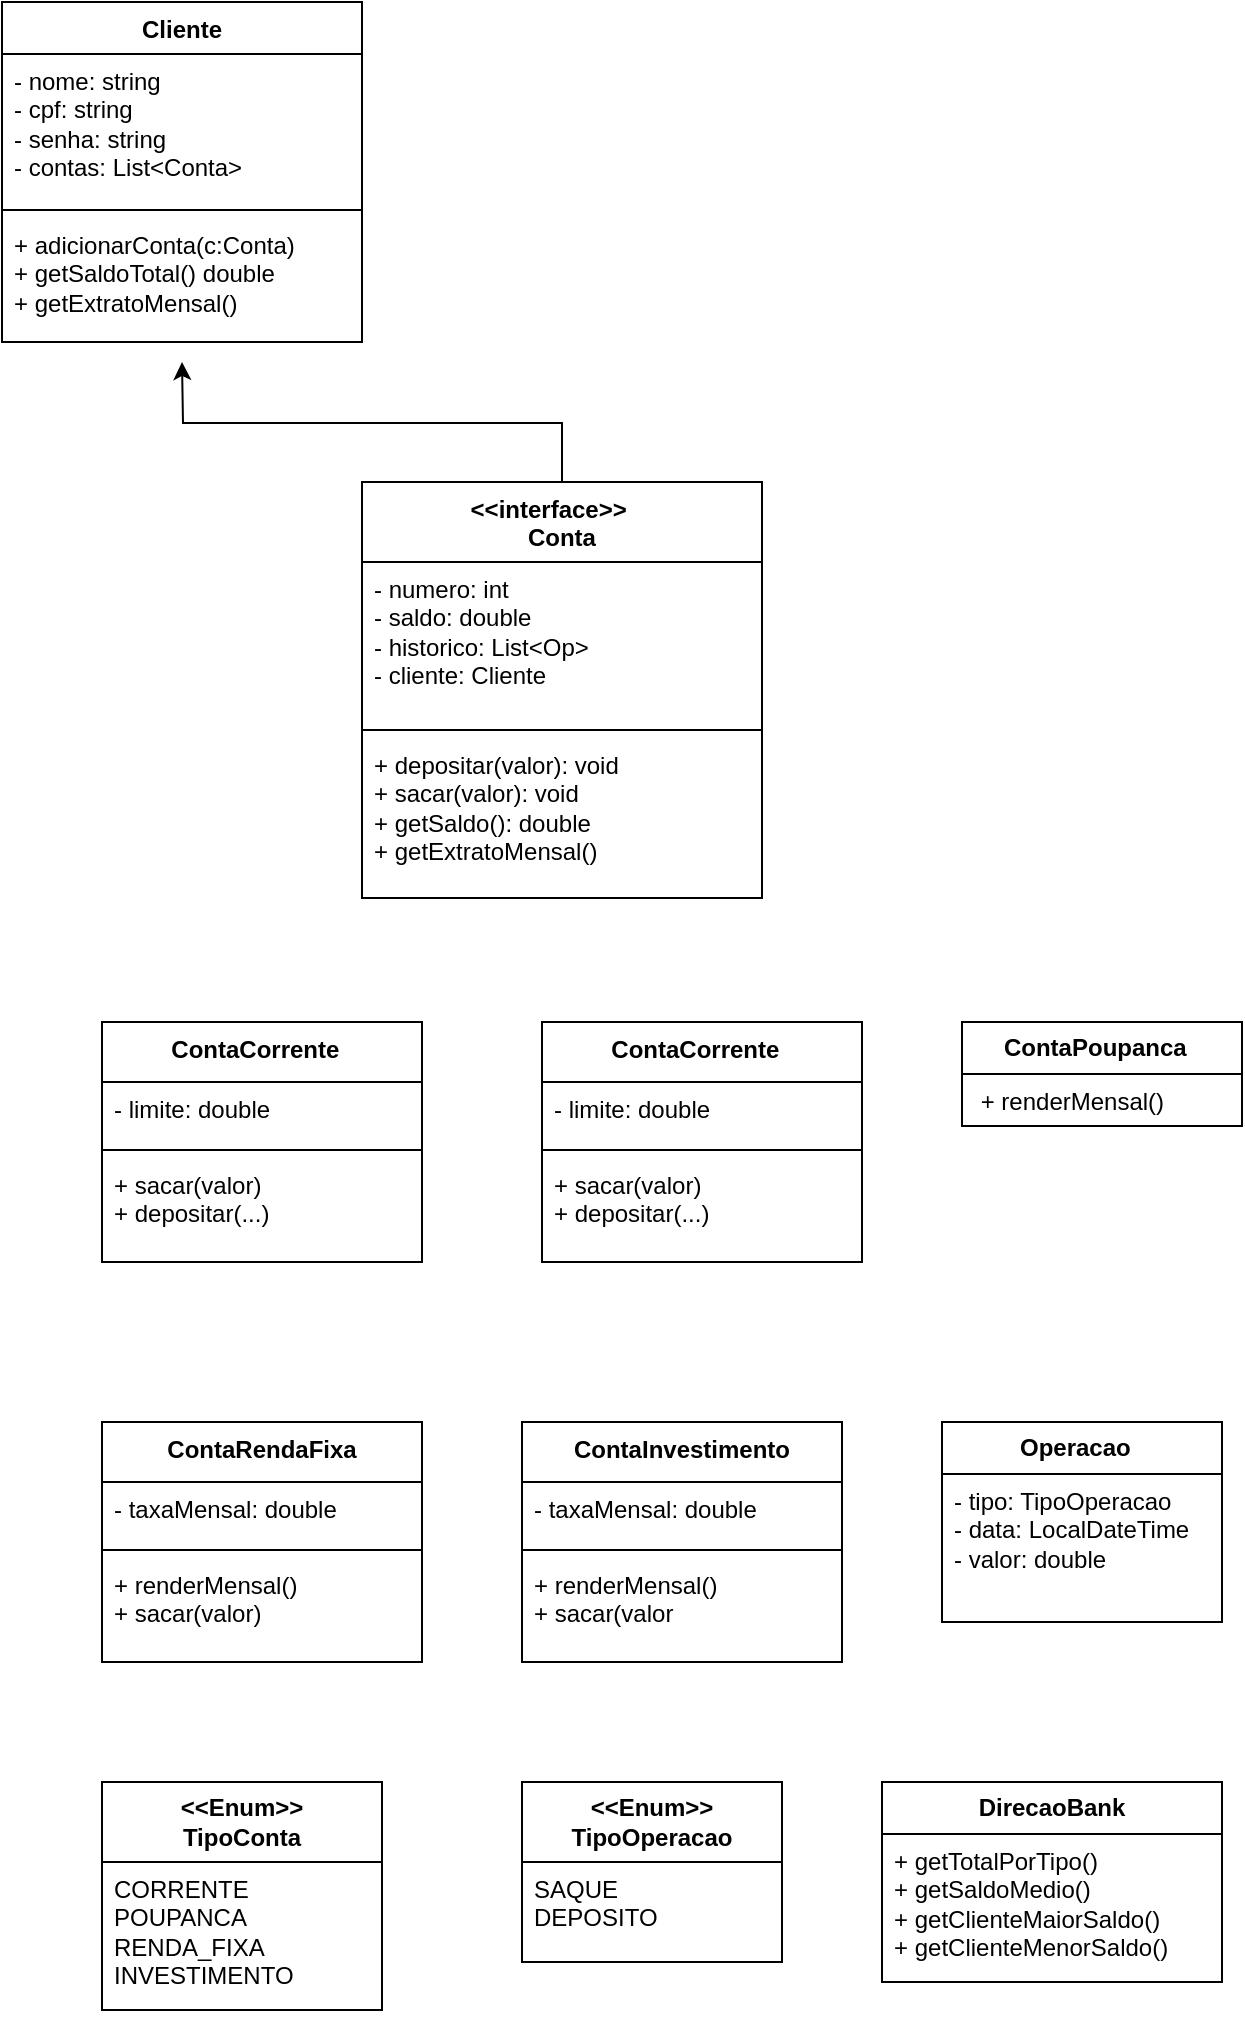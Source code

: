 <mxfile version="27.0.8" pages="2">
  <diagram name="XuBank UML" id="6rEv5DJcEVjU3SKbFaAx">
    <mxGraphModel dx="1084" dy="378" grid="1" gridSize="10" guides="1" tooltips="1" connect="1" arrows="1" fold="1" page="1" pageScale="1" pageWidth="827" pageHeight="1169" math="0" shadow="0">
      <root>
        <mxCell id="0" />
        <mxCell id="1" parent="0" />
        <mxCell id="gsN04NWwEgsww0d0RLR5-5" value="Cliente" style="swimlane;fontStyle=1;align=center;verticalAlign=top;childLayout=stackLayout;horizontal=1;startSize=26;horizontalStack=0;resizeParent=1;resizeParentMax=0;resizeLast=0;collapsible=1;marginBottom=0;whiteSpace=wrap;html=1;" vertex="1" parent="1">
          <mxGeometry x="90" y="150" width="180" height="170" as="geometry" />
        </mxCell>
        <mxCell id="gsN04NWwEgsww0d0RLR5-6" value="- nome: string&lt;div&gt;- cpf: string&lt;/div&gt;&lt;div&gt;- senha: string&lt;/div&gt;&lt;div&gt;- contas: List&amp;lt;Conta&amp;gt;&lt;/div&gt;" style="text;strokeColor=none;fillColor=none;align=left;verticalAlign=top;spacingLeft=4;spacingRight=4;overflow=hidden;rotatable=0;points=[[0,0.5],[1,0.5]];portConstraint=eastwest;whiteSpace=wrap;html=1;" vertex="1" parent="gsN04NWwEgsww0d0RLR5-5">
          <mxGeometry y="26" width="180" height="74" as="geometry" />
        </mxCell>
        <mxCell id="gsN04NWwEgsww0d0RLR5-7" value="" style="line;strokeWidth=1;fillColor=none;align=left;verticalAlign=middle;spacingTop=-1;spacingLeft=3;spacingRight=3;rotatable=0;labelPosition=right;points=[];portConstraint=eastwest;strokeColor=inherit;" vertex="1" parent="gsN04NWwEgsww0d0RLR5-5">
          <mxGeometry y="100" width="180" height="8" as="geometry" />
        </mxCell>
        <mxCell id="gsN04NWwEgsww0d0RLR5-8" value="+ adicionarConta(c:Conta)&lt;div&gt;+ getSaldoTotal() double&lt;/div&gt;&lt;div&gt;+ getExtratoMensal()&lt;/div&gt;" style="text;strokeColor=none;fillColor=none;align=left;verticalAlign=top;spacingLeft=4;spacingRight=4;overflow=hidden;rotatable=0;points=[[0,0.5],[1,0.5]];portConstraint=eastwest;whiteSpace=wrap;html=1;" vertex="1" parent="gsN04NWwEgsww0d0RLR5-5">
          <mxGeometry y="108" width="180" height="62" as="geometry" />
        </mxCell>
        <mxCell id="gsN04NWwEgsww0d0RLR5-15" style="edgeStyle=orthogonalEdgeStyle;rounded=0;orthogonalLoop=1;jettySize=auto;html=1;exitX=0.5;exitY=0;exitDx=0;exitDy=0;" edge="1" parent="1" source="gsN04NWwEgsww0d0RLR5-10">
          <mxGeometry relative="1" as="geometry">
            <mxPoint x="180" y="330" as="targetPoint" />
          </mxGeometry>
        </mxCell>
        <mxCell id="gsN04NWwEgsww0d0RLR5-10" value="&lt;div&gt;&amp;lt;&amp;lt;interface&amp;gt;&amp;gt;&amp;nbsp; &amp;nbsp;&amp;nbsp;&lt;/div&gt;&lt;div&gt;Conta&lt;/div&gt;" style="swimlane;fontStyle=1;align=center;verticalAlign=top;childLayout=stackLayout;horizontal=1;startSize=40;horizontalStack=0;resizeParent=1;resizeParentMax=0;resizeLast=0;collapsible=1;marginBottom=0;whiteSpace=wrap;html=1;" vertex="1" parent="1">
          <mxGeometry x="270" y="390" width="200" height="208" as="geometry" />
        </mxCell>
        <mxCell id="gsN04NWwEgsww0d0RLR5-11" value="&lt;div&gt;- numero: int&amp;nbsp; &amp;nbsp; &amp;nbsp; &amp;nbsp; &amp;nbsp;&amp;nbsp;&lt;/div&gt;&lt;div&gt;- saldo: double&amp;nbsp; &amp;nbsp; &amp;nbsp; &amp;nbsp;&amp;nbsp;&lt;/div&gt;&lt;div&gt;- historico: List&amp;lt;Op&amp;gt;&amp;nbsp;&amp;nbsp;&lt;/div&gt;&lt;div&gt;- cliente: Cliente&amp;nbsp;&lt;/div&gt;" style="text;strokeColor=none;fillColor=none;align=left;verticalAlign=top;spacingLeft=4;spacingRight=4;overflow=hidden;rotatable=0;points=[[0,0.5],[1,0.5]];portConstraint=eastwest;whiteSpace=wrap;html=1;" vertex="1" parent="gsN04NWwEgsww0d0RLR5-10">
          <mxGeometry y="40" width="200" height="80" as="geometry" />
        </mxCell>
        <mxCell id="gsN04NWwEgsww0d0RLR5-12" value="" style="line;strokeWidth=1;fillColor=none;align=left;verticalAlign=middle;spacingTop=-1;spacingLeft=3;spacingRight=3;rotatable=0;labelPosition=right;points=[];portConstraint=eastwest;strokeColor=inherit;" vertex="1" parent="gsN04NWwEgsww0d0RLR5-10">
          <mxGeometry y="120" width="200" height="8" as="geometry" />
        </mxCell>
        <mxCell id="gsN04NWwEgsww0d0RLR5-13" value="&lt;div&gt;+ depositar(valor): void&lt;/div&gt;&lt;div&gt;+ sacar(valor): void&amp;nbsp; &amp;nbsp;&lt;/div&gt;&lt;div&gt;+ getSaldo(): double&amp;nbsp; &amp;nbsp;&lt;/div&gt;&lt;div&gt;+ getExtratoMensal()&lt;/div&gt;" style="text;strokeColor=none;fillColor=none;align=left;verticalAlign=top;spacingLeft=4;spacingRight=4;overflow=hidden;rotatable=0;points=[[0,0.5],[1,0.5]];portConstraint=eastwest;whiteSpace=wrap;html=1;" vertex="1" parent="gsN04NWwEgsww0d0RLR5-10">
          <mxGeometry y="128" width="200" height="80" as="geometry" />
        </mxCell>
        <mxCell id="gsN04NWwEgsww0d0RLR5-16" value="ContaCorrente&amp;nbsp;&amp;nbsp;" style="swimlane;fontStyle=1;align=center;verticalAlign=top;childLayout=stackLayout;horizontal=1;startSize=30;horizontalStack=0;resizeParent=1;resizeParentMax=0;resizeLast=0;collapsible=1;marginBottom=0;whiteSpace=wrap;html=1;" vertex="1" parent="1">
          <mxGeometry x="140" y="660" width="160" height="120" as="geometry" />
        </mxCell>
        <mxCell id="gsN04NWwEgsww0d0RLR5-17" value="- limite: double" style="text;strokeColor=none;fillColor=none;align=left;verticalAlign=top;spacingLeft=4;spacingRight=4;overflow=hidden;rotatable=0;points=[[0,0.5],[1,0.5]];portConstraint=eastwest;whiteSpace=wrap;html=1;" vertex="1" parent="gsN04NWwEgsww0d0RLR5-16">
          <mxGeometry y="30" width="160" height="30" as="geometry" />
        </mxCell>
        <mxCell id="gsN04NWwEgsww0d0RLR5-18" value="" style="line;strokeWidth=1;fillColor=none;align=left;verticalAlign=middle;spacingTop=-1;spacingLeft=3;spacingRight=3;rotatable=0;labelPosition=right;points=[];portConstraint=eastwest;strokeColor=inherit;" vertex="1" parent="gsN04NWwEgsww0d0RLR5-16">
          <mxGeometry y="60" width="160" height="8" as="geometry" />
        </mxCell>
        <mxCell id="gsN04NWwEgsww0d0RLR5-19" value="+ sacar(valor)&lt;div&gt;+ depositar(...)&lt;/div&gt;" style="text;strokeColor=none;fillColor=none;align=left;verticalAlign=top;spacingLeft=4;spacingRight=4;overflow=hidden;rotatable=0;points=[[0,0.5],[1,0.5]];portConstraint=eastwest;whiteSpace=wrap;html=1;" vertex="1" parent="gsN04NWwEgsww0d0RLR5-16">
          <mxGeometry y="68" width="160" height="52" as="geometry" />
        </mxCell>
        <mxCell id="gsN04NWwEgsww0d0RLR5-21" value="ContaCorrente&amp;nbsp;&amp;nbsp;" style="swimlane;fontStyle=1;align=center;verticalAlign=top;childLayout=stackLayout;horizontal=1;startSize=30;horizontalStack=0;resizeParent=1;resizeParentMax=0;resizeLast=0;collapsible=1;marginBottom=0;whiteSpace=wrap;html=1;" vertex="1" parent="1">
          <mxGeometry x="360" y="660" width="160" height="120" as="geometry" />
        </mxCell>
        <mxCell id="gsN04NWwEgsww0d0RLR5-22" value="- limite: double" style="text;strokeColor=none;fillColor=none;align=left;verticalAlign=top;spacingLeft=4;spacingRight=4;overflow=hidden;rotatable=0;points=[[0,0.5],[1,0.5]];portConstraint=eastwest;whiteSpace=wrap;html=1;" vertex="1" parent="gsN04NWwEgsww0d0RLR5-21">
          <mxGeometry y="30" width="160" height="30" as="geometry" />
        </mxCell>
        <mxCell id="gsN04NWwEgsww0d0RLR5-23" value="" style="line;strokeWidth=1;fillColor=none;align=left;verticalAlign=middle;spacingTop=-1;spacingLeft=3;spacingRight=3;rotatable=0;labelPosition=right;points=[];portConstraint=eastwest;strokeColor=inherit;" vertex="1" parent="gsN04NWwEgsww0d0RLR5-21">
          <mxGeometry y="60" width="160" height="8" as="geometry" />
        </mxCell>
        <mxCell id="gsN04NWwEgsww0d0RLR5-24" value="+ sacar(valor)&lt;div&gt;+ depositar(...)&lt;/div&gt;" style="text;strokeColor=none;fillColor=none;align=left;verticalAlign=top;spacingLeft=4;spacingRight=4;overflow=hidden;rotatable=0;points=[[0,0.5],[1,0.5]];portConstraint=eastwest;whiteSpace=wrap;html=1;" vertex="1" parent="gsN04NWwEgsww0d0RLR5-21">
          <mxGeometry y="68" width="160" height="52" as="geometry" />
        </mxCell>
        <mxCell id="gsN04NWwEgsww0d0RLR5-25" value="&lt;b&gt;ContaPoupanca&amp;nbsp;&amp;nbsp;&lt;/b&gt;" style="swimlane;fontStyle=0;childLayout=stackLayout;horizontal=1;startSize=26;fillColor=none;horizontalStack=0;resizeParent=1;resizeParentMax=0;resizeLast=0;collapsible=1;marginBottom=0;whiteSpace=wrap;html=1;" vertex="1" parent="1">
          <mxGeometry x="570" y="660" width="140" height="52" as="geometry" />
        </mxCell>
        <mxCell id="gsN04NWwEgsww0d0RLR5-26" value="&amp;nbsp;+ renderMensal()" style="text;strokeColor=none;fillColor=none;align=left;verticalAlign=top;spacingLeft=4;spacingRight=4;overflow=hidden;rotatable=0;points=[[0,0.5],[1,0.5]];portConstraint=eastwest;whiteSpace=wrap;html=1;" vertex="1" parent="gsN04NWwEgsww0d0RLR5-25">
          <mxGeometry y="26" width="140" height="26" as="geometry" />
        </mxCell>
        <mxCell id="gsN04NWwEgsww0d0RLR5-29" value="ContaRendaFixa" style="swimlane;fontStyle=1;align=center;verticalAlign=top;childLayout=stackLayout;horizontal=1;startSize=30;horizontalStack=0;resizeParent=1;resizeParentMax=0;resizeLast=0;collapsible=1;marginBottom=0;whiteSpace=wrap;html=1;" vertex="1" parent="1">
          <mxGeometry x="140" y="860" width="160" height="120" as="geometry" />
        </mxCell>
        <mxCell id="gsN04NWwEgsww0d0RLR5-30" value="- taxaMensal: double" style="text;strokeColor=none;fillColor=none;align=left;verticalAlign=top;spacingLeft=4;spacingRight=4;overflow=hidden;rotatable=0;points=[[0,0.5],[1,0.5]];portConstraint=eastwest;whiteSpace=wrap;html=1;" vertex="1" parent="gsN04NWwEgsww0d0RLR5-29">
          <mxGeometry y="30" width="160" height="30" as="geometry" />
        </mxCell>
        <mxCell id="gsN04NWwEgsww0d0RLR5-31" value="" style="line;strokeWidth=1;fillColor=none;align=left;verticalAlign=middle;spacingTop=-1;spacingLeft=3;spacingRight=3;rotatable=0;labelPosition=right;points=[];portConstraint=eastwest;strokeColor=inherit;" vertex="1" parent="gsN04NWwEgsww0d0RLR5-29">
          <mxGeometry y="60" width="160" height="8" as="geometry" />
        </mxCell>
        <mxCell id="gsN04NWwEgsww0d0RLR5-32" value="+ renderMensal()&amp;nbsp;&lt;br&gt;+ sacar(valor)&amp;nbsp; &amp;nbsp;&amp;nbsp;" style="text;strokeColor=none;fillColor=none;align=left;verticalAlign=top;spacingLeft=4;spacingRight=4;overflow=hidden;rotatable=0;points=[[0,0.5],[1,0.5]];portConstraint=eastwest;whiteSpace=wrap;html=1;" vertex="1" parent="gsN04NWwEgsww0d0RLR5-29">
          <mxGeometry y="68" width="160" height="52" as="geometry" />
        </mxCell>
        <mxCell id="gsN04NWwEgsww0d0RLR5-33" value="ContaInvestimento" style="swimlane;fontStyle=1;align=center;verticalAlign=top;childLayout=stackLayout;horizontal=1;startSize=30;horizontalStack=0;resizeParent=1;resizeParentMax=0;resizeLast=0;collapsible=1;marginBottom=0;whiteSpace=wrap;html=1;" vertex="1" parent="1">
          <mxGeometry x="350" y="860" width="160" height="120" as="geometry" />
        </mxCell>
        <mxCell id="gsN04NWwEgsww0d0RLR5-34" value="- taxaMensal: double" style="text;strokeColor=none;fillColor=none;align=left;verticalAlign=top;spacingLeft=4;spacingRight=4;overflow=hidden;rotatable=0;points=[[0,0.5],[1,0.5]];portConstraint=eastwest;whiteSpace=wrap;html=1;" vertex="1" parent="gsN04NWwEgsww0d0RLR5-33">
          <mxGeometry y="30" width="160" height="30" as="geometry" />
        </mxCell>
        <mxCell id="gsN04NWwEgsww0d0RLR5-35" value="" style="line;strokeWidth=1;fillColor=none;align=left;verticalAlign=middle;spacingTop=-1;spacingLeft=3;spacingRight=3;rotatable=0;labelPosition=right;points=[];portConstraint=eastwest;strokeColor=inherit;" vertex="1" parent="gsN04NWwEgsww0d0RLR5-33">
          <mxGeometry y="60" width="160" height="8" as="geometry" />
        </mxCell>
        <mxCell id="gsN04NWwEgsww0d0RLR5-36" value="+ renderMensal()&lt;div&gt;+ sacar(valor&lt;/div&gt;" style="text;strokeColor=none;fillColor=none;align=left;verticalAlign=top;spacingLeft=4;spacingRight=4;overflow=hidden;rotatable=0;points=[[0,0.5],[1,0.5]];portConstraint=eastwest;whiteSpace=wrap;html=1;" vertex="1" parent="gsN04NWwEgsww0d0RLR5-33">
          <mxGeometry y="68" width="160" height="52" as="geometry" />
        </mxCell>
        <mxCell id="gsN04NWwEgsww0d0RLR5-37" value="&lt;b&gt;Operacao&amp;nbsp;&amp;nbsp;&lt;/b&gt;" style="swimlane;fontStyle=0;childLayout=stackLayout;horizontal=1;startSize=26;fillColor=none;horizontalStack=0;resizeParent=1;resizeParentMax=0;resizeLast=0;collapsible=1;marginBottom=0;whiteSpace=wrap;html=1;" vertex="1" parent="1">
          <mxGeometry x="560" y="860" width="140" height="100" as="geometry" />
        </mxCell>
        <mxCell id="gsN04NWwEgsww0d0RLR5-38" value="- tipo: TipoOperacao&lt;div&gt;- data: LocalDateTime&lt;/div&gt;&lt;div&gt;- valor: double&lt;/div&gt;" style="text;strokeColor=none;fillColor=none;align=left;verticalAlign=top;spacingLeft=4;spacingRight=4;overflow=hidden;rotatable=0;points=[[0,0.5],[1,0.5]];portConstraint=eastwest;whiteSpace=wrap;html=1;" vertex="1" parent="gsN04NWwEgsww0d0RLR5-37">
          <mxGeometry y="26" width="140" height="74" as="geometry" />
        </mxCell>
        <mxCell id="gsN04NWwEgsww0d0RLR5-39" value="&lt;b&gt;&amp;lt;&amp;lt;Enum&amp;gt;&amp;gt;&lt;br&gt;TipoConta&lt;/b&gt;" style="swimlane;fontStyle=0;childLayout=stackLayout;horizontal=1;startSize=40;fillColor=none;horizontalStack=0;resizeParent=1;resizeParentMax=0;resizeLast=0;collapsible=1;marginBottom=0;whiteSpace=wrap;html=1;" vertex="1" parent="1">
          <mxGeometry x="140" y="1040" width="140" height="114" as="geometry" />
        </mxCell>
        <mxCell id="gsN04NWwEgsww0d0RLR5-40" value="&lt;div&gt;CORRENTE&amp;nbsp; &amp;nbsp; &amp;nbsp; &amp;nbsp; &amp;nbsp; &amp;nbsp; &amp;nbsp; &amp;nbsp;&lt;/div&gt;&lt;div&gt;POUPANCA&amp;nbsp; &amp;nbsp; &amp;nbsp; &amp;nbsp; &amp;nbsp; &amp;nbsp; &amp;nbsp; &amp;nbsp;&lt;/div&gt;&lt;div&gt;RENDA_FIXA&amp;nbsp; &amp;nbsp; &amp;nbsp; &amp;nbsp; &amp;nbsp; &amp;nbsp; &amp;nbsp;&lt;/div&gt;&lt;div&gt;INVESTIMENTO&lt;/div&gt;" style="text;strokeColor=none;fillColor=none;align=left;verticalAlign=top;spacingLeft=4;spacingRight=4;overflow=hidden;rotatable=0;points=[[0,0.5],[1,0.5]];portConstraint=eastwest;whiteSpace=wrap;html=1;" vertex="1" parent="gsN04NWwEgsww0d0RLR5-39">
          <mxGeometry y="40" width="140" height="74" as="geometry" />
        </mxCell>
        <mxCell id="gsN04NWwEgsww0d0RLR5-41" value="&lt;b&gt;&amp;lt;&amp;lt;Enum&amp;gt;&amp;gt;&lt;br&gt;TipoOperacao&lt;/b&gt;" style="swimlane;fontStyle=0;childLayout=stackLayout;horizontal=1;startSize=40;fillColor=none;horizontalStack=0;resizeParent=1;resizeParentMax=0;resizeLast=0;collapsible=1;marginBottom=0;whiteSpace=wrap;html=1;" vertex="1" parent="1">
          <mxGeometry x="350" y="1040" width="130" height="90" as="geometry" />
        </mxCell>
        <mxCell id="gsN04NWwEgsww0d0RLR5-42" value="&lt;div&gt;SAQUE&amp;nbsp; &amp;nbsp; &amp;nbsp; &amp;nbsp; &amp;nbsp; &amp;nbsp; &amp;nbsp; &amp;nbsp; &amp;nbsp;&amp;nbsp;&lt;/div&gt;&lt;div&gt;DEPOSITO&amp;nbsp;&amp;nbsp;&lt;/div&gt;" style="text;strokeColor=none;fillColor=none;align=left;verticalAlign=top;spacingLeft=4;spacingRight=4;overflow=hidden;rotatable=0;points=[[0,0.5],[1,0.5]];portConstraint=eastwest;whiteSpace=wrap;html=1;" vertex="1" parent="gsN04NWwEgsww0d0RLR5-41">
          <mxGeometry y="40" width="130" height="50" as="geometry" />
        </mxCell>
        <mxCell id="gsN04NWwEgsww0d0RLR5-45" value="&lt;b&gt;DirecaoBank&lt;/b&gt;" style="swimlane;fontStyle=0;childLayout=stackLayout;horizontal=1;startSize=26;fillColor=none;horizontalStack=0;resizeParent=1;resizeParentMax=0;resizeLast=0;collapsible=1;marginBottom=0;whiteSpace=wrap;html=1;" vertex="1" parent="1">
          <mxGeometry x="530" y="1040" width="170" height="100" as="geometry" />
        </mxCell>
        <mxCell id="gsN04NWwEgsww0d0RLR5-46" value="&lt;div&gt;+ getTotalPorTipo()&amp;nbsp; &amp;nbsp; &amp;nbsp;&lt;/div&gt;&lt;div&gt;+ getSaldoMedio()&amp;nbsp; &amp;nbsp; &amp;nbsp; &amp;nbsp;&lt;/div&gt;&lt;div&gt;+ getClienteMaiorSaldo()&lt;/div&gt;&lt;div&gt;+ getClienteMenorSaldo()&lt;/div&gt;" style="text;strokeColor=none;fillColor=none;align=left;verticalAlign=top;spacingLeft=4;spacingRight=4;overflow=hidden;rotatable=0;points=[[0,0.5],[1,0.5]];portConstraint=eastwest;whiteSpace=wrap;html=1;" vertex="1" parent="gsN04NWwEgsww0d0RLR5-45">
          <mxGeometry y="26" width="170" height="74" as="geometry" />
        </mxCell>
      </root>
    </mxGraphModel>
  </diagram>
  <diagram id="DtvIWBodkY6YwUhD3KHg" name="Página-2">
    <mxGraphModel dx="974" dy="416" grid="1" gridSize="10" guides="1" tooltips="1" connect="1" arrows="1" fold="1" page="1" pageScale="1" pageWidth="827" pageHeight="1169" math="0" shadow="0">
      <root>
        <mxCell id="0" />
        <mxCell id="1" parent="0" />
      </root>
    </mxGraphModel>
  </diagram>
</mxfile>
